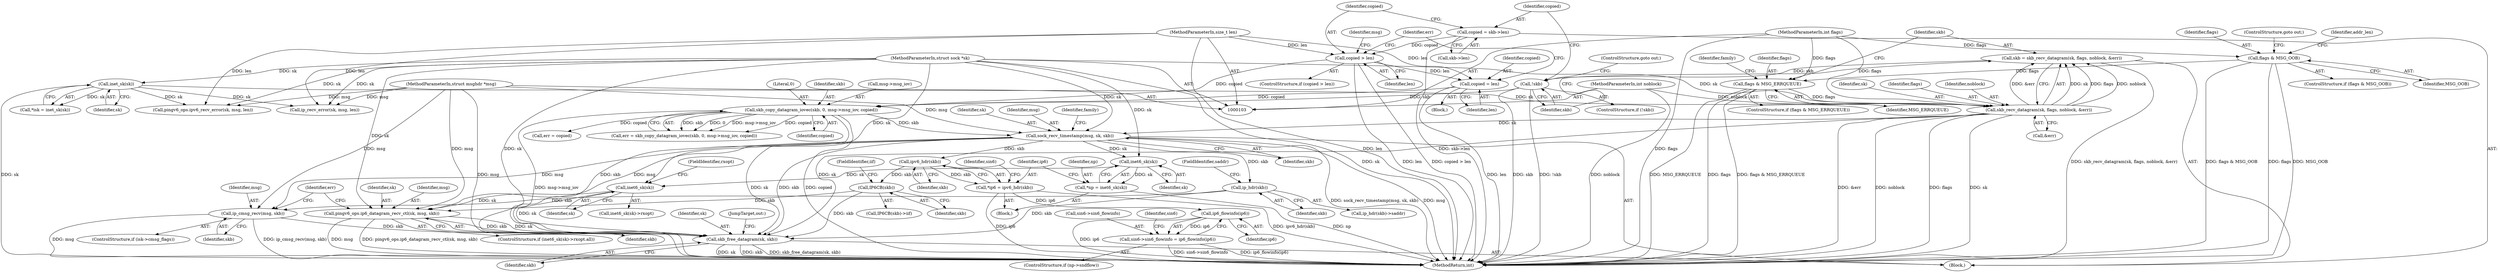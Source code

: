 digraph "0_linux_bceaa90240b6019ed73b49965eac7d167610be69_0@API" {
"1000237" [label="(Call,sock_recv_timestamp(msg, sk, skb))"];
"1000106" [label="(MethodParameterIn,struct msghdr *msg)"];
"1000197" [label="(Call,skb_recv_datagram(sk, flags, noblock, &err))"];
"1000115" [label="(Call,inet_sk(sk))"];
"1000105" [label="(MethodParameterIn,struct sock *sk)"];
"1000170" [label="(Call,flags & MSG_ERRQUEUE)"];
"1000139" [label="(Call,flags & MSG_OOB)"];
"1000109" [label="(MethodParameterIn,int flags)"];
"1000108" [label="(MethodParameterIn,int noblock)"];
"1000227" [label="(Call,skb_copy_datagram_iovec(skb, 0, msg->msg_iov, copied))"];
"1000204" [label="(Call,!skb)"];
"1000195" [label="(Call,skb = skb_recv_datagram(sk, flags, noblock, &err))"];
"1000222" [label="(Call,copied = len)"];
"1000213" [label="(Call,copied > len)"];
"1000207" [label="(Call,copied = skb->len)"];
"1000107" [label="(MethodParameterIn,size_t len)"];
"1000270" [label="(Call,ip_hdr(skb))"];
"1000286" [label="(Call,ip_cmsg_recv(msg, skb))"];
"1000375" [label="(Call,skb_free_datagram(sk, skb))"];
"1000298" [label="(Call,inet6_sk(sk))"];
"1000296" [label="(Call,*np = inet6_sk(sk))"];
"1000360" [label="(Call,inet6_sk(sk))"];
"1000364" [label="(Call,pingv6_ops.ip6_datagram_recv_ctl(sk, msg, skb))"];
"1000303" [label="(Call,ipv6_hdr(skb))"];
"1000301" [label="(Call,*ip6 = ipv6_hdr(skb))"];
"1000342" [label="(Call,ip6_flowinfo(ip6))"];
"1000338" [label="(Call,sin6->sin6_flowinfo = ip6_flowinfo(ip6))"];
"1000354" [label="(Call,IP6CB(skb))"];
"1000180" [label="(Call,ip_recv_error(sk, msg, len))"];
"1000141" [label="(Identifier,MSG_OOB)"];
"1000169" [label="(ControlStructure,if (flags & MSG_ERRQUEUE))"];
"1000362" [label="(FieldIdentifier,rxopt)"];
"1000191" [label="(Call,pingv6_ops.ipv6_recv_error(sk, msg, len))"];
"1000233" [label="(Identifier,copied)"];
"1000140" [label="(Identifier,flags)"];
"1000213" [label="(Call,copied > len)"];
"1000107" [label="(MethodParameterIn,size_t len)"];
"1000203" [label="(ControlStructure,if (!skb))"];
"1000372" [label="(Identifier,err)"];
"1000212" [label="(ControlStructure,if (copied > len))"];
"1000197" [label="(Call,skb_recv_datagram(sk, flags, noblock, &err))"];
"1000209" [label="(Call,skb->len)"];
"1000269" [label="(Call,ip_hdr(skb)->saddr)"];
"1000361" [label="(Identifier,sk)"];
"1000376" [label="(Identifier,sk)"];
"1000357" [label="(ControlStructure,if (inet6_sk(sk)->rxopt.all))"];
"1000196" [label="(Identifier,skb)"];
"1000288" [label="(Identifier,skb)"];
"1000294" [label="(Block,)"];
"1000343" [label="(Identifier,ip6)"];
"1000214" [label="(Identifier,copied)"];
"1000296" [label="(Call,*np = inet6_sk(sk))"];
"1000208" [label="(Identifier,copied)"];
"1000270" [label="(Call,ip_hdr(skb))"];
"1000334" [label="(ControlStructure,if (np->sndflow))"];
"1000298" [label="(Call,inet6_sk(sk))"];
"1000364" [label="(Call,pingv6_ops.ip6_datagram_recv_ctl(sk, msg, skb))"];
"1000360" [label="(Call,inet6_sk(sk))"];
"1000206" [label="(ControlStructure,goto out;)"];
"1000111" [label="(Block,)"];
"1000304" [label="(Identifier,skb)"];
"1000198" [label="(Identifier,sk)"];
"1000239" [label="(Identifier,sk)"];
"1000106" [label="(MethodParameterIn,struct msghdr *msg)"];
"1000227" [label="(Call,skb_copy_datagram_iovec(skb, 0, msg->msg_iov, copied))"];
"1000172" [label="(Identifier,MSG_ERRQUEUE)"];
"1000109" [label="(MethodParameterIn,int flags)"];
"1000230" [label="(Call,msg->msg_iov)"];
"1000142" [label="(ControlStructure,goto out;)"];
"1000365" [label="(Identifier,sk)"];
"1000116" [label="(Identifier,sk)"];
"1000384" [label="(MethodReturn,int)"];
"1000303" [label="(Call,ipv6_hdr(skb))"];
"1000371" [label="(Call,err = copied)"];
"1000375" [label="(Call,skb_free_datagram(sk, skb))"];
"1000342" [label="(Call,ip6_flowinfo(ip6))"];
"1000144" [label="(Identifier,addr_len)"];
"1000282" [label="(ControlStructure,if (isk->cmsg_flags))"];
"1000377" [label="(Identifier,skb)"];
"1000346" [label="(Identifier,sin6)"];
"1000271" [label="(Identifier,skb)"];
"1000378" [label="(JumpTarget,out:)"];
"1000204" [label="(Call,!skb)"];
"1000287" [label="(Identifier,msg)"];
"1000229" [label="(Literal,0)"];
"1000223" [label="(Identifier,copied)"];
"1000195" [label="(Call,skb = skb_recv_datagram(sk, flags, noblock, &err))"];
"1000301" [label="(Call,*ip6 = ipv6_hdr(skb))"];
"1000339" [label="(Call,sin6->sin6_flowinfo)"];
"1000238" [label="(Identifier,msg)"];
"1000272" [label="(FieldIdentifier,saddr)"];
"1000113" [label="(Call,*isk = inet_sk(sk))"];
"1000199" [label="(Identifier,flags)"];
"1000237" [label="(Call,sock_recv_timestamp(msg, sk, skb))"];
"1000240" [label="(Identifier,skb)"];
"1000224" [label="(Identifier,len)"];
"1000219" [label="(Identifier,msg)"];
"1000201" [label="(Call,&err)"];
"1000338" [label="(Call,sin6->sin6_flowinfo = ip6_flowinfo(ip6))"];
"1000356" [label="(FieldIdentifier,iif)"];
"1000226" [label="(Identifier,err)"];
"1000222" [label="(Call,copied = len)"];
"1000105" [label="(MethodParameterIn,struct sock *sk)"];
"1000205" [label="(Identifier,skb)"];
"1000176" [label="(Identifier,family)"];
"1000353" [label="(Call,IP6CB(skb)->iif)"];
"1000216" [label="(Block,)"];
"1000367" [label="(Identifier,skb)"];
"1000139" [label="(Call,flags & MSG_OOB)"];
"1000228" [label="(Identifier,skb)"];
"1000215" [label="(Identifier,len)"];
"1000355" [label="(Identifier,skb)"];
"1000243" [label="(Identifier,family)"];
"1000171" [label="(Identifier,flags)"];
"1000200" [label="(Identifier,noblock)"];
"1000225" [label="(Call,err = skb_copy_datagram_iovec(skb, 0, msg->msg_iov, copied))"];
"1000207" [label="(Call,copied = skb->len)"];
"1000302" [label="(Identifier,ip6)"];
"1000299" [label="(Identifier,sk)"];
"1000138" [label="(ControlStructure,if (flags & MSG_OOB))"];
"1000297" [label="(Identifier,np)"];
"1000170" [label="(Call,flags & MSG_ERRQUEUE)"];
"1000108" [label="(MethodParameterIn,int noblock)"];
"1000286" [label="(Call,ip_cmsg_recv(msg, skb))"];
"1000115" [label="(Call,inet_sk(sk))"];
"1000306" [label="(Identifier,sin6)"];
"1000354" [label="(Call,IP6CB(skb))"];
"1000359" [label="(Call,inet6_sk(sk)->rxopt)"];
"1000366" [label="(Identifier,msg)"];
"1000237" -> "1000111"  [label="AST: "];
"1000237" -> "1000240"  [label="CFG: "];
"1000238" -> "1000237"  [label="AST: "];
"1000239" -> "1000237"  [label="AST: "];
"1000240" -> "1000237"  [label="AST: "];
"1000243" -> "1000237"  [label="CFG: "];
"1000237" -> "1000384"  [label="DDG: sock_recv_timestamp(msg, sk, skb)"];
"1000237" -> "1000384"  [label="DDG: msg"];
"1000106" -> "1000237"  [label="DDG: msg"];
"1000197" -> "1000237"  [label="DDG: sk"];
"1000105" -> "1000237"  [label="DDG: sk"];
"1000227" -> "1000237"  [label="DDG: skb"];
"1000237" -> "1000270"  [label="DDG: skb"];
"1000237" -> "1000286"  [label="DDG: msg"];
"1000237" -> "1000298"  [label="DDG: sk"];
"1000237" -> "1000303"  [label="DDG: skb"];
"1000237" -> "1000364"  [label="DDG: msg"];
"1000237" -> "1000375"  [label="DDG: sk"];
"1000237" -> "1000375"  [label="DDG: skb"];
"1000106" -> "1000103"  [label="AST: "];
"1000106" -> "1000384"  [label="DDG: msg"];
"1000106" -> "1000180"  [label="DDG: msg"];
"1000106" -> "1000191"  [label="DDG: msg"];
"1000106" -> "1000286"  [label="DDG: msg"];
"1000106" -> "1000364"  [label="DDG: msg"];
"1000197" -> "1000195"  [label="AST: "];
"1000197" -> "1000201"  [label="CFG: "];
"1000198" -> "1000197"  [label="AST: "];
"1000199" -> "1000197"  [label="AST: "];
"1000200" -> "1000197"  [label="AST: "];
"1000201" -> "1000197"  [label="AST: "];
"1000195" -> "1000197"  [label="CFG: "];
"1000197" -> "1000384"  [label="DDG: &err"];
"1000197" -> "1000384"  [label="DDG: noblock"];
"1000197" -> "1000384"  [label="DDG: flags"];
"1000197" -> "1000384"  [label="DDG: sk"];
"1000197" -> "1000195"  [label="DDG: sk"];
"1000197" -> "1000195"  [label="DDG: flags"];
"1000197" -> "1000195"  [label="DDG: noblock"];
"1000197" -> "1000195"  [label="DDG: &err"];
"1000115" -> "1000197"  [label="DDG: sk"];
"1000105" -> "1000197"  [label="DDG: sk"];
"1000170" -> "1000197"  [label="DDG: flags"];
"1000109" -> "1000197"  [label="DDG: flags"];
"1000108" -> "1000197"  [label="DDG: noblock"];
"1000197" -> "1000375"  [label="DDG: sk"];
"1000115" -> "1000113"  [label="AST: "];
"1000115" -> "1000116"  [label="CFG: "];
"1000116" -> "1000115"  [label="AST: "];
"1000113" -> "1000115"  [label="CFG: "];
"1000115" -> "1000384"  [label="DDG: sk"];
"1000115" -> "1000113"  [label="DDG: sk"];
"1000105" -> "1000115"  [label="DDG: sk"];
"1000115" -> "1000180"  [label="DDG: sk"];
"1000115" -> "1000191"  [label="DDG: sk"];
"1000105" -> "1000103"  [label="AST: "];
"1000105" -> "1000384"  [label="DDG: sk"];
"1000105" -> "1000180"  [label="DDG: sk"];
"1000105" -> "1000191"  [label="DDG: sk"];
"1000105" -> "1000298"  [label="DDG: sk"];
"1000105" -> "1000360"  [label="DDG: sk"];
"1000105" -> "1000364"  [label="DDG: sk"];
"1000105" -> "1000375"  [label="DDG: sk"];
"1000170" -> "1000169"  [label="AST: "];
"1000170" -> "1000172"  [label="CFG: "];
"1000171" -> "1000170"  [label="AST: "];
"1000172" -> "1000170"  [label="AST: "];
"1000176" -> "1000170"  [label="CFG: "];
"1000196" -> "1000170"  [label="CFG: "];
"1000170" -> "1000384"  [label="DDG: MSG_ERRQUEUE"];
"1000170" -> "1000384"  [label="DDG: flags"];
"1000170" -> "1000384"  [label="DDG: flags & MSG_ERRQUEUE"];
"1000139" -> "1000170"  [label="DDG: flags"];
"1000109" -> "1000170"  [label="DDG: flags"];
"1000139" -> "1000138"  [label="AST: "];
"1000139" -> "1000141"  [label="CFG: "];
"1000140" -> "1000139"  [label="AST: "];
"1000141" -> "1000139"  [label="AST: "];
"1000142" -> "1000139"  [label="CFG: "];
"1000144" -> "1000139"  [label="CFG: "];
"1000139" -> "1000384"  [label="DDG: MSG_OOB"];
"1000139" -> "1000384"  [label="DDG: flags & MSG_OOB"];
"1000139" -> "1000384"  [label="DDG: flags"];
"1000109" -> "1000139"  [label="DDG: flags"];
"1000109" -> "1000103"  [label="AST: "];
"1000109" -> "1000384"  [label="DDG: flags"];
"1000108" -> "1000103"  [label="AST: "];
"1000108" -> "1000384"  [label="DDG: noblock"];
"1000227" -> "1000225"  [label="AST: "];
"1000227" -> "1000233"  [label="CFG: "];
"1000228" -> "1000227"  [label="AST: "];
"1000229" -> "1000227"  [label="AST: "];
"1000230" -> "1000227"  [label="AST: "];
"1000233" -> "1000227"  [label="AST: "];
"1000225" -> "1000227"  [label="CFG: "];
"1000227" -> "1000384"  [label="DDG: copied"];
"1000227" -> "1000384"  [label="DDG: msg->msg_iov"];
"1000227" -> "1000225"  [label="DDG: skb"];
"1000227" -> "1000225"  [label="DDG: 0"];
"1000227" -> "1000225"  [label="DDG: msg->msg_iov"];
"1000227" -> "1000225"  [label="DDG: copied"];
"1000204" -> "1000227"  [label="DDG: skb"];
"1000222" -> "1000227"  [label="DDG: copied"];
"1000213" -> "1000227"  [label="DDG: copied"];
"1000227" -> "1000371"  [label="DDG: copied"];
"1000227" -> "1000375"  [label="DDG: skb"];
"1000204" -> "1000203"  [label="AST: "];
"1000204" -> "1000205"  [label="CFG: "];
"1000205" -> "1000204"  [label="AST: "];
"1000206" -> "1000204"  [label="CFG: "];
"1000208" -> "1000204"  [label="CFG: "];
"1000204" -> "1000384"  [label="DDG: skb"];
"1000204" -> "1000384"  [label="DDG: !skb"];
"1000195" -> "1000204"  [label="DDG: skb"];
"1000195" -> "1000111"  [label="AST: "];
"1000196" -> "1000195"  [label="AST: "];
"1000205" -> "1000195"  [label="CFG: "];
"1000195" -> "1000384"  [label="DDG: skb_recv_datagram(sk, flags, noblock, &err)"];
"1000222" -> "1000216"  [label="AST: "];
"1000222" -> "1000224"  [label="CFG: "];
"1000223" -> "1000222"  [label="AST: "];
"1000224" -> "1000222"  [label="AST: "];
"1000226" -> "1000222"  [label="CFG: "];
"1000222" -> "1000384"  [label="DDG: len"];
"1000213" -> "1000222"  [label="DDG: len"];
"1000107" -> "1000222"  [label="DDG: len"];
"1000213" -> "1000212"  [label="AST: "];
"1000213" -> "1000215"  [label="CFG: "];
"1000214" -> "1000213"  [label="AST: "];
"1000215" -> "1000213"  [label="AST: "];
"1000219" -> "1000213"  [label="CFG: "];
"1000226" -> "1000213"  [label="CFG: "];
"1000213" -> "1000384"  [label="DDG: copied > len"];
"1000213" -> "1000384"  [label="DDG: len"];
"1000207" -> "1000213"  [label="DDG: copied"];
"1000107" -> "1000213"  [label="DDG: len"];
"1000207" -> "1000111"  [label="AST: "];
"1000207" -> "1000209"  [label="CFG: "];
"1000208" -> "1000207"  [label="AST: "];
"1000209" -> "1000207"  [label="AST: "];
"1000214" -> "1000207"  [label="CFG: "];
"1000207" -> "1000384"  [label="DDG: skb->len"];
"1000107" -> "1000103"  [label="AST: "];
"1000107" -> "1000384"  [label="DDG: len"];
"1000107" -> "1000180"  [label="DDG: len"];
"1000107" -> "1000191"  [label="DDG: len"];
"1000270" -> "1000269"  [label="AST: "];
"1000270" -> "1000271"  [label="CFG: "];
"1000271" -> "1000270"  [label="AST: "];
"1000272" -> "1000270"  [label="CFG: "];
"1000270" -> "1000286"  [label="DDG: skb"];
"1000270" -> "1000375"  [label="DDG: skb"];
"1000286" -> "1000282"  [label="AST: "];
"1000286" -> "1000288"  [label="CFG: "];
"1000287" -> "1000286"  [label="AST: "];
"1000288" -> "1000286"  [label="AST: "];
"1000372" -> "1000286"  [label="CFG: "];
"1000286" -> "1000384"  [label="DDG: ip_cmsg_recv(msg, skb)"];
"1000286" -> "1000384"  [label="DDG: msg"];
"1000286" -> "1000375"  [label="DDG: skb"];
"1000375" -> "1000111"  [label="AST: "];
"1000375" -> "1000377"  [label="CFG: "];
"1000376" -> "1000375"  [label="AST: "];
"1000377" -> "1000375"  [label="AST: "];
"1000378" -> "1000375"  [label="CFG: "];
"1000375" -> "1000384"  [label="DDG: sk"];
"1000375" -> "1000384"  [label="DDG: skb"];
"1000375" -> "1000384"  [label="DDG: skb_free_datagram(sk, skb)"];
"1000364" -> "1000375"  [label="DDG: sk"];
"1000364" -> "1000375"  [label="DDG: skb"];
"1000360" -> "1000375"  [label="DDG: sk"];
"1000354" -> "1000375"  [label="DDG: skb"];
"1000298" -> "1000296"  [label="AST: "];
"1000298" -> "1000299"  [label="CFG: "];
"1000299" -> "1000298"  [label="AST: "];
"1000296" -> "1000298"  [label="CFG: "];
"1000298" -> "1000296"  [label="DDG: sk"];
"1000298" -> "1000360"  [label="DDG: sk"];
"1000296" -> "1000294"  [label="AST: "];
"1000297" -> "1000296"  [label="AST: "];
"1000302" -> "1000296"  [label="CFG: "];
"1000296" -> "1000384"  [label="DDG: np"];
"1000360" -> "1000359"  [label="AST: "];
"1000360" -> "1000361"  [label="CFG: "];
"1000361" -> "1000360"  [label="AST: "];
"1000362" -> "1000360"  [label="CFG: "];
"1000360" -> "1000364"  [label="DDG: sk"];
"1000364" -> "1000357"  [label="AST: "];
"1000364" -> "1000367"  [label="CFG: "];
"1000365" -> "1000364"  [label="AST: "];
"1000366" -> "1000364"  [label="AST: "];
"1000367" -> "1000364"  [label="AST: "];
"1000372" -> "1000364"  [label="CFG: "];
"1000364" -> "1000384"  [label="DDG: msg"];
"1000364" -> "1000384"  [label="DDG: pingv6_ops.ip6_datagram_recv_ctl(sk, msg, skb)"];
"1000354" -> "1000364"  [label="DDG: skb"];
"1000303" -> "1000301"  [label="AST: "];
"1000303" -> "1000304"  [label="CFG: "];
"1000304" -> "1000303"  [label="AST: "];
"1000301" -> "1000303"  [label="CFG: "];
"1000303" -> "1000301"  [label="DDG: skb"];
"1000303" -> "1000354"  [label="DDG: skb"];
"1000301" -> "1000294"  [label="AST: "];
"1000302" -> "1000301"  [label="AST: "];
"1000306" -> "1000301"  [label="CFG: "];
"1000301" -> "1000384"  [label="DDG: ipv6_hdr(skb)"];
"1000301" -> "1000384"  [label="DDG: ip6"];
"1000301" -> "1000342"  [label="DDG: ip6"];
"1000342" -> "1000338"  [label="AST: "];
"1000342" -> "1000343"  [label="CFG: "];
"1000343" -> "1000342"  [label="AST: "];
"1000338" -> "1000342"  [label="CFG: "];
"1000342" -> "1000384"  [label="DDG: ip6"];
"1000342" -> "1000338"  [label="DDG: ip6"];
"1000338" -> "1000334"  [label="AST: "];
"1000339" -> "1000338"  [label="AST: "];
"1000346" -> "1000338"  [label="CFG: "];
"1000338" -> "1000384"  [label="DDG: sin6->sin6_flowinfo"];
"1000338" -> "1000384"  [label="DDG: ip6_flowinfo(ip6)"];
"1000354" -> "1000353"  [label="AST: "];
"1000354" -> "1000355"  [label="CFG: "];
"1000355" -> "1000354"  [label="AST: "];
"1000356" -> "1000354"  [label="CFG: "];
}
